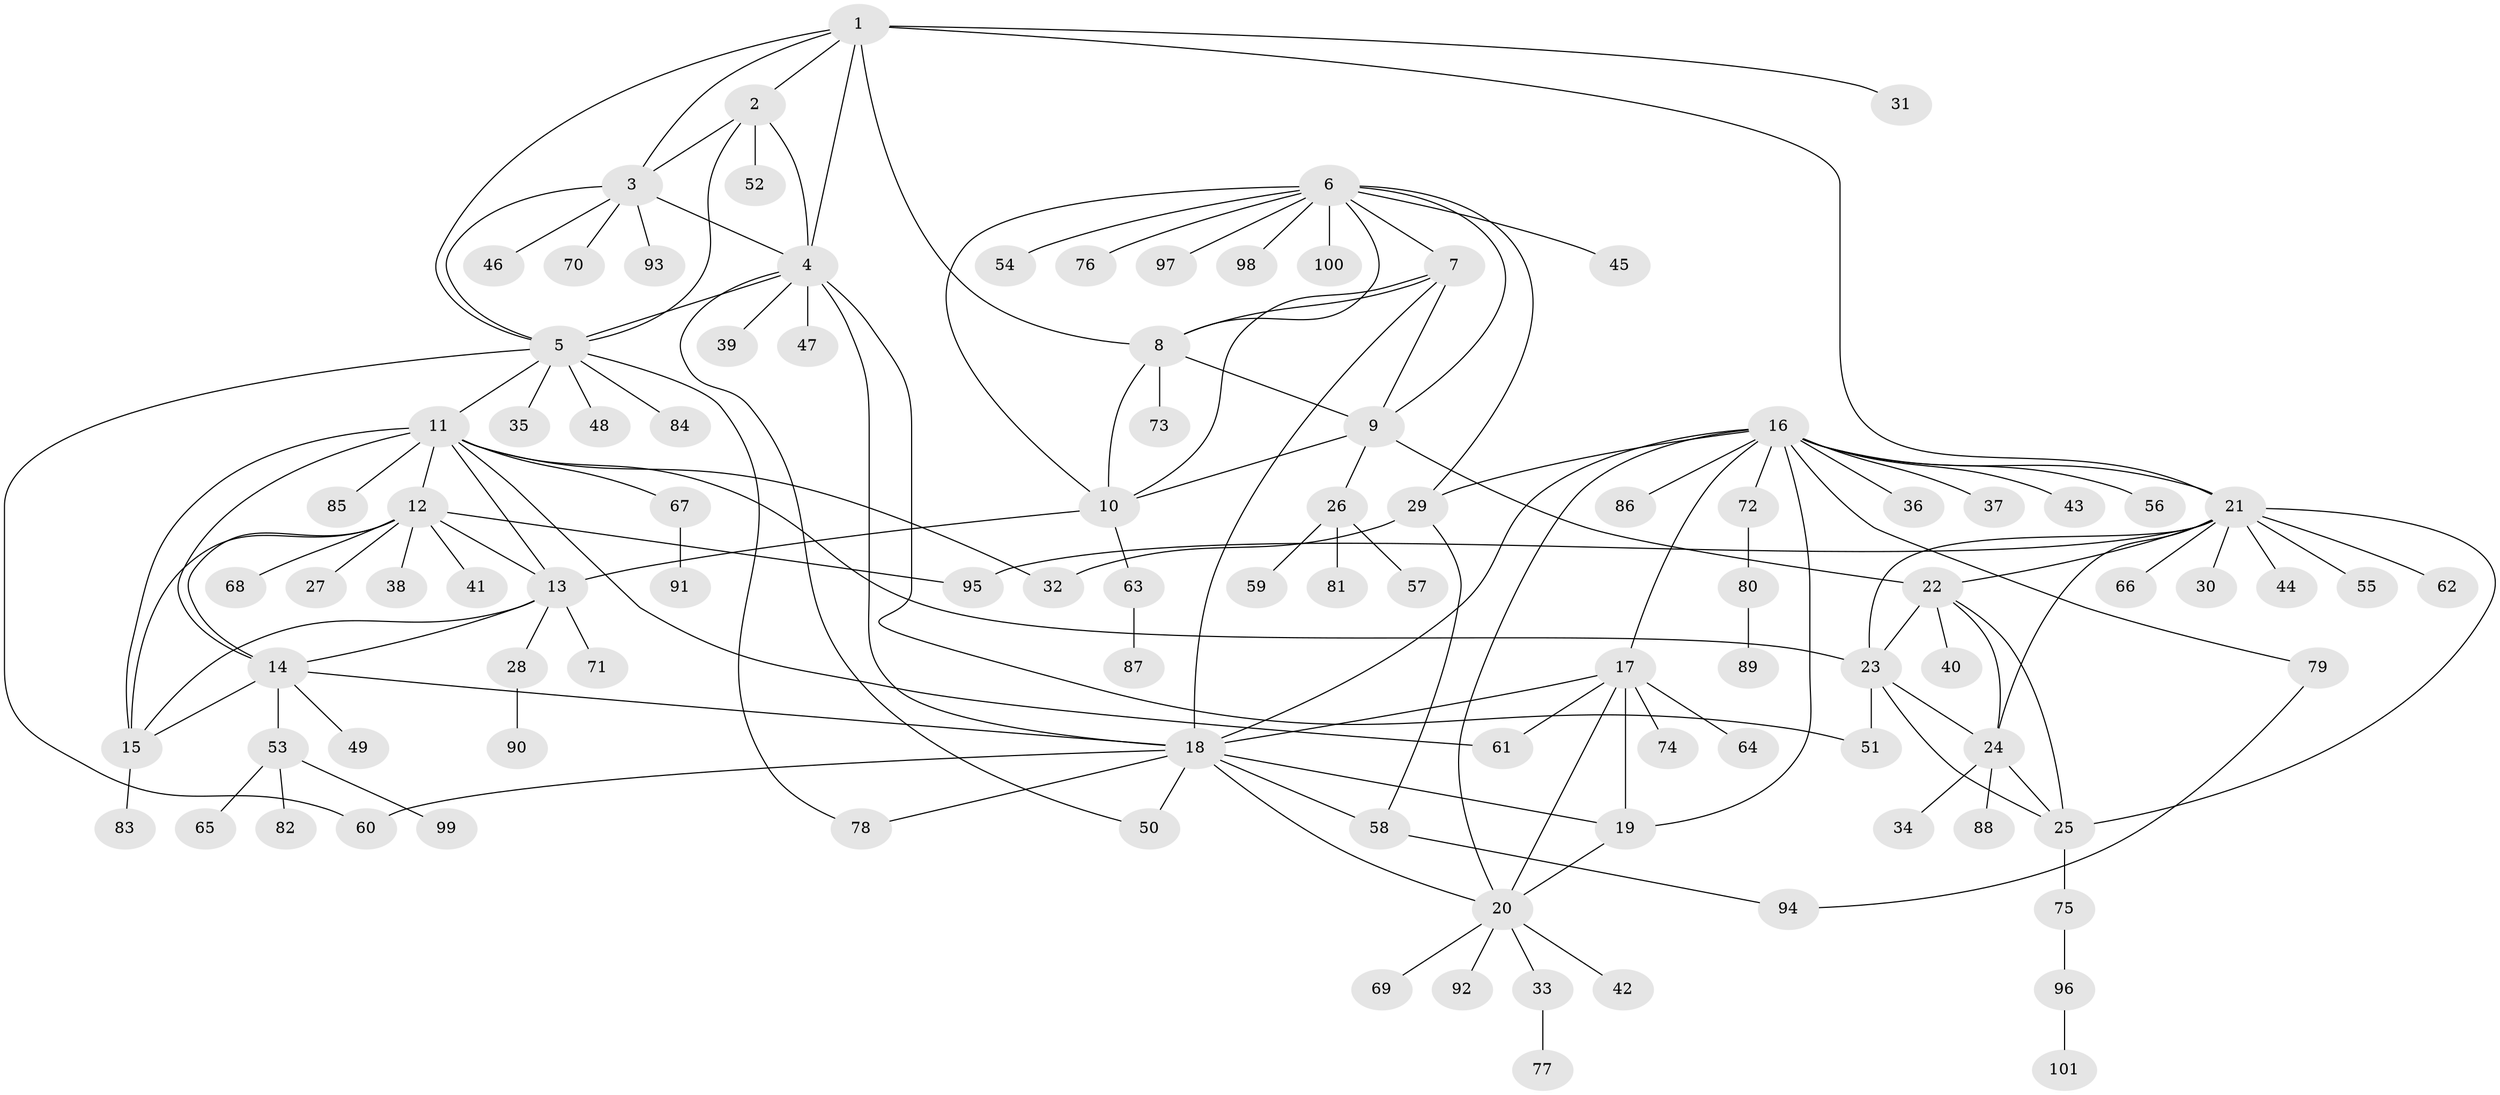 // coarse degree distribution, {4: 0.17073170731707318, 8: 0.07317073170731707, 1: 0.5121951219512195, 2: 0.07317073170731707, 10: 0.024390243902439025, 5: 0.0975609756097561, 7: 0.024390243902439025, 6: 0.024390243902439025}
// Generated by graph-tools (version 1.1) at 2025/37/03/04/25 23:37:42]
// undirected, 101 vertices, 146 edges
graph export_dot {
  node [color=gray90,style=filled];
  1;
  2;
  3;
  4;
  5;
  6;
  7;
  8;
  9;
  10;
  11;
  12;
  13;
  14;
  15;
  16;
  17;
  18;
  19;
  20;
  21;
  22;
  23;
  24;
  25;
  26;
  27;
  28;
  29;
  30;
  31;
  32;
  33;
  34;
  35;
  36;
  37;
  38;
  39;
  40;
  41;
  42;
  43;
  44;
  45;
  46;
  47;
  48;
  49;
  50;
  51;
  52;
  53;
  54;
  55;
  56;
  57;
  58;
  59;
  60;
  61;
  62;
  63;
  64;
  65;
  66;
  67;
  68;
  69;
  70;
  71;
  72;
  73;
  74;
  75;
  76;
  77;
  78;
  79;
  80;
  81;
  82;
  83;
  84;
  85;
  86;
  87;
  88;
  89;
  90;
  91;
  92;
  93;
  94;
  95;
  96;
  97;
  98;
  99;
  100;
  101;
  1 -- 2;
  1 -- 3;
  1 -- 4;
  1 -- 5;
  1 -- 8;
  1 -- 21;
  1 -- 31;
  2 -- 3;
  2 -- 4;
  2 -- 5;
  2 -- 52;
  3 -- 4;
  3 -- 5;
  3 -- 46;
  3 -- 70;
  3 -- 93;
  4 -- 5;
  4 -- 18;
  4 -- 39;
  4 -- 47;
  4 -- 50;
  4 -- 51;
  5 -- 11;
  5 -- 35;
  5 -- 48;
  5 -- 60;
  5 -- 78;
  5 -- 84;
  6 -- 7;
  6 -- 8;
  6 -- 9;
  6 -- 10;
  6 -- 29;
  6 -- 45;
  6 -- 54;
  6 -- 76;
  6 -- 97;
  6 -- 98;
  6 -- 100;
  7 -- 8;
  7 -- 9;
  7 -- 10;
  7 -- 18;
  8 -- 9;
  8 -- 10;
  8 -- 73;
  9 -- 10;
  9 -- 22;
  9 -- 26;
  10 -- 13;
  10 -- 63;
  11 -- 12;
  11 -- 13;
  11 -- 14;
  11 -- 15;
  11 -- 23;
  11 -- 32;
  11 -- 61;
  11 -- 67;
  11 -- 85;
  12 -- 13;
  12 -- 14;
  12 -- 15;
  12 -- 27;
  12 -- 38;
  12 -- 41;
  12 -- 68;
  12 -- 95;
  13 -- 14;
  13 -- 15;
  13 -- 28;
  13 -- 71;
  14 -- 15;
  14 -- 18;
  14 -- 49;
  14 -- 53;
  15 -- 83;
  16 -- 17;
  16 -- 18;
  16 -- 19;
  16 -- 20;
  16 -- 21;
  16 -- 29;
  16 -- 36;
  16 -- 37;
  16 -- 43;
  16 -- 56;
  16 -- 72;
  16 -- 79;
  16 -- 86;
  17 -- 18;
  17 -- 19;
  17 -- 20;
  17 -- 61;
  17 -- 64;
  17 -- 74;
  18 -- 19;
  18 -- 20;
  18 -- 50;
  18 -- 58;
  18 -- 60;
  18 -- 78;
  19 -- 20;
  20 -- 33;
  20 -- 42;
  20 -- 69;
  20 -- 92;
  21 -- 22;
  21 -- 23;
  21 -- 24;
  21 -- 25;
  21 -- 30;
  21 -- 44;
  21 -- 55;
  21 -- 62;
  21 -- 66;
  21 -- 95;
  22 -- 23;
  22 -- 24;
  22 -- 25;
  22 -- 40;
  23 -- 24;
  23 -- 25;
  23 -- 51;
  24 -- 25;
  24 -- 34;
  24 -- 88;
  25 -- 75;
  26 -- 57;
  26 -- 59;
  26 -- 81;
  28 -- 90;
  29 -- 32;
  29 -- 58;
  33 -- 77;
  53 -- 65;
  53 -- 82;
  53 -- 99;
  58 -- 94;
  63 -- 87;
  67 -- 91;
  72 -- 80;
  75 -- 96;
  79 -- 94;
  80 -- 89;
  96 -- 101;
}

